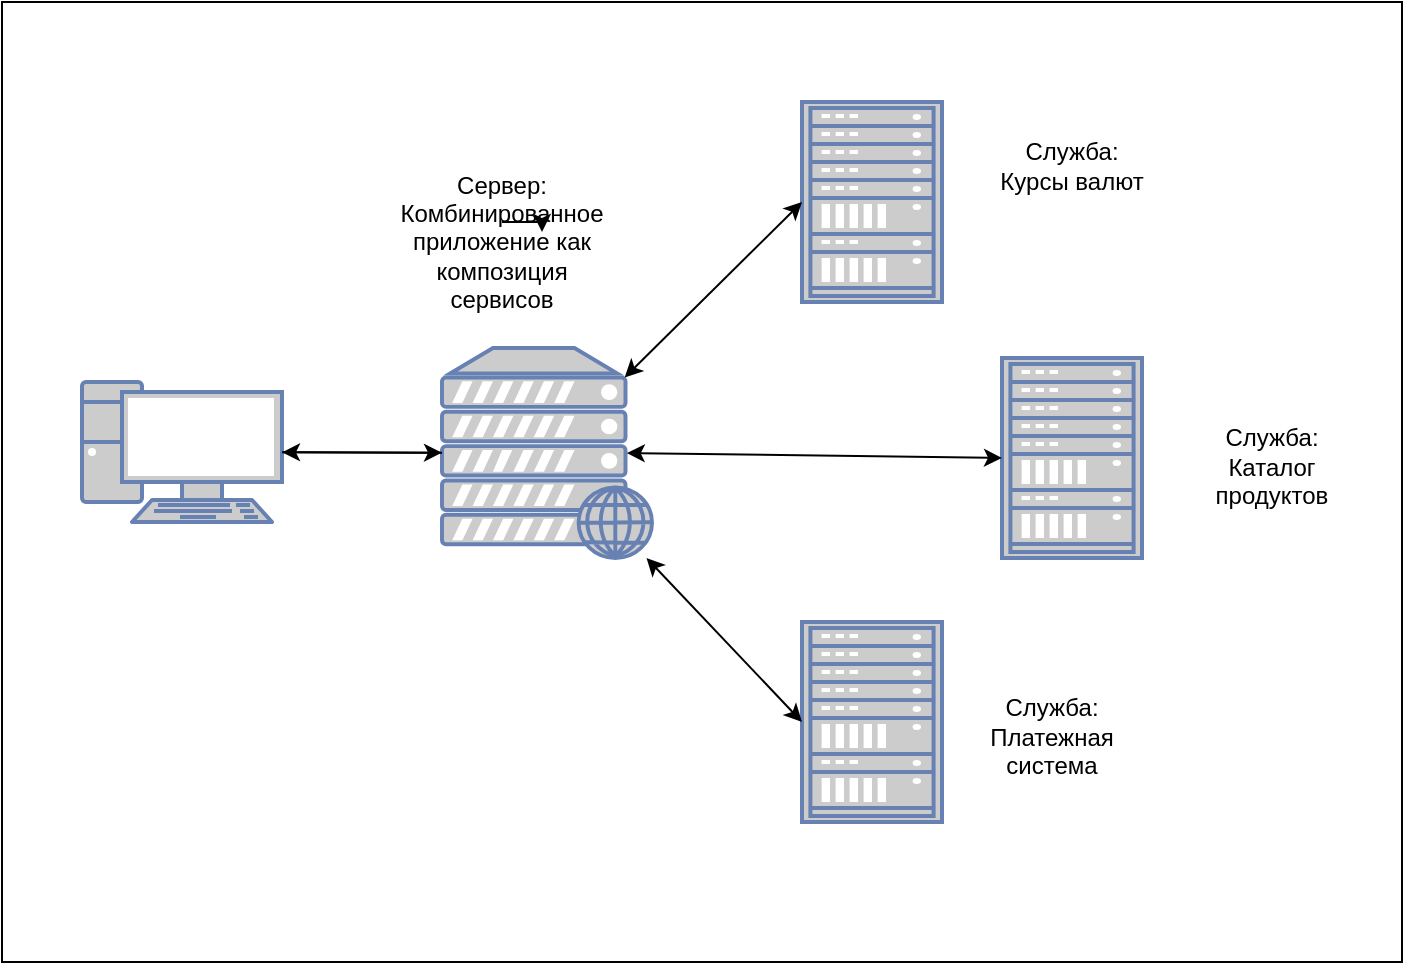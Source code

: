 <mxfile version="13.9.9" type="device"><diagram id="GY5aJV2cscLVcBSCmeGF" name="Страница 1"><mxGraphModel dx="1086" dy="806" grid="1" gridSize="10" guides="1" tooltips="1" connect="1" arrows="1" fold="1" page="1" pageScale="1" pageWidth="827" pageHeight="1169" math="0" shadow="0"><root><mxCell id="0"/><mxCell id="1" parent="0"/><mxCell id="6eEMYzEKXSI_jy82_p9G-1" value="" style="rounded=0;whiteSpace=wrap;html=1;" vertex="1" parent="1"><mxGeometry x="80" y="80" width="700" height="480" as="geometry"/></mxCell><mxCell id="6eEMYzEKXSI_jy82_p9G-2" value="" style="fontColor=#0066CC;verticalAlign=top;verticalLabelPosition=bottom;labelPosition=center;align=center;html=1;outlineConnect=0;fillColor=#CCCCCC;strokeColor=#6881B3;gradientColor=none;gradientDirection=north;strokeWidth=2;shape=mxgraph.networks.pc;" vertex="1" parent="1"><mxGeometry x="120" y="270" width="100" height="70" as="geometry"/></mxCell><mxCell id="6eEMYzEKXSI_jy82_p9G-3" value="" style="fontColor=#0066CC;verticalAlign=top;verticalLabelPosition=bottom;labelPosition=center;align=center;html=1;outlineConnect=0;fillColor=#CCCCCC;strokeColor=#6881B3;gradientColor=none;gradientDirection=north;strokeWidth=2;shape=mxgraph.networks.web_server;" vertex="1" parent="1"><mxGeometry x="300" y="253" width="105" height="105" as="geometry"/></mxCell><mxCell id="6eEMYzEKXSI_jy82_p9G-4" value="" style="fontColor=#0066CC;verticalAlign=top;verticalLabelPosition=bottom;labelPosition=center;align=center;html=1;outlineConnect=0;fillColor=#CCCCCC;strokeColor=#6881B3;gradientColor=none;gradientDirection=north;strokeWidth=2;shape=mxgraph.networks.rack;" vertex="1" parent="1"><mxGeometry x="480" y="130" width="70" height="100" as="geometry"/></mxCell><mxCell id="6eEMYzEKXSI_jy82_p9G-5" value="" style="fontColor=#0066CC;verticalAlign=top;verticalLabelPosition=bottom;labelPosition=center;align=center;html=1;outlineConnect=0;fillColor=#CCCCCC;strokeColor=#6881B3;gradientColor=none;gradientDirection=north;strokeWidth=2;shape=mxgraph.networks.rack;" vertex="1" parent="1"><mxGeometry x="580" y="258" width="70" height="100" as="geometry"/></mxCell><mxCell id="6eEMYzEKXSI_jy82_p9G-6" value="" style="fontColor=#0066CC;verticalAlign=top;verticalLabelPosition=bottom;labelPosition=center;align=center;html=1;outlineConnect=0;fillColor=#CCCCCC;strokeColor=#6881B3;gradientColor=none;gradientDirection=north;strokeWidth=2;shape=mxgraph.networks.rack;" vertex="1" parent="1"><mxGeometry x="480" y="390" width="70" height="100" as="geometry"/></mxCell><mxCell id="6eEMYzEKXSI_jy82_p9G-7" value="" style="endArrow=classic;html=1;" edge="1" parent="1" source="6eEMYzEKXSI_jy82_p9G-2" target="6eEMYzEKXSI_jy82_p9G-3"><mxGeometry width="50" height="50" relative="1" as="geometry"><mxPoint x="260" y="240" as="sourcePoint"/><mxPoint x="310" y="190" as="targetPoint"/></mxGeometry></mxCell><mxCell id="6eEMYzEKXSI_jy82_p9G-8" value="" style="endArrow=classic;html=1;" edge="1" parent="1" source="6eEMYzEKXSI_jy82_p9G-3" target="6eEMYzEKXSI_jy82_p9G-2"><mxGeometry width="50" height="50" relative="1" as="geometry"><mxPoint x="280" y="450" as="sourcePoint"/><mxPoint x="330" y="400" as="targetPoint"/></mxGeometry></mxCell><mxCell id="6eEMYzEKXSI_jy82_p9G-9" value="" style="endArrow=classic;startArrow=classic;html=1;exitX=0.87;exitY=0.14;exitDx=0;exitDy=0;exitPerimeter=0;entryX=0;entryY=0.5;entryDx=0;entryDy=0;entryPerimeter=0;" edge="1" parent="1" source="6eEMYzEKXSI_jy82_p9G-3" target="6eEMYzEKXSI_jy82_p9G-4"><mxGeometry width="50" height="50" relative="1" as="geometry"><mxPoint x="310" y="220" as="sourcePoint"/><mxPoint x="360" y="170" as="targetPoint"/></mxGeometry></mxCell><mxCell id="6eEMYzEKXSI_jy82_p9G-10" value="" style="endArrow=classic;startArrow=classic;html=1;entryX=0;entryY=0.5;entryDx=0;entryDy=0;entryPerimeter=0;" edge="1" parent="1" source="6eEMYzEKXSI_jy82_p9G-3" target="6eEMYzEKXSI_jy82_p9G-6"><mxGeometry width="50" height="50" relative="1" as="geometry"><mxPoint x="350" y="450" as="sourcePoint"/><mxPoint x="400" y="400" as="targetPoint"/></mxGeometry></mxCell><mxCell id="6eEMYzEKXSI_jy82_p9G-11" value="" style="endArrow=classic;startArrow=classic;html=1;exitX=0.88;exitY=0.5;exitDx=0;exitDy=0;exitPerimeter=0;entryX=0;entryY=0.5;entryDx=0;entryDy=0;entryPerimeter=0;" edge="1" parent="1" source="6eEMYzEKXSI_jy82_p9G-3" target="6eEMYzEKXSI_jy82_p9G-5"><mxGeometry width="50" height="50" relative="1" as="geometry"><mxPoint x="460" y="340" as="sourcePoint"/><mxPoint x="510" y="290" as="targetPoint"/></mxGeometry></mxCell><mxCell id="6eEMYzEKXSI_jy82_p9G-12" value="&lt;br&gt;Служба:&lt;br&gt;Курсы валют" style="text;html=1;strokeColor=none;fillColor=none;align=center;verticalAlign=middle;whiteSpace=wrap;rounded=0;" vertex="1" parent="1"><mxGeometry x="570" y="140" width="90" height="30" as="geometry"/></mxCell><mxCell id="6eEMYzEKXSI_jy82_p9G-13" value="&lt;br&gt;Служба:&lt;br&gt;Каталог продуктов" style="text;html=1;strokeColor=none;fillColor=none;align=center;verticalAlign=middle;whiteSpace=wrap;rounded=0;" vertex="1" parent="1"><mxGeometry x="670" y="290" width="90" height="30" as="geometry"/></mxCell><mxCell id="6eEMYzEKXSI_jy82_p9G-14" value="&lt;br&gt;Служба:&lt;br&gt;Платежная система" style="text;html=1;strokeColor=none;fillColor=none;align=center;verticalAlign=middle;whiteSpace=wrap;rounded=0;" vertex="1" parent="1"><mxGeometry x="560" y="425" width="90" height="30" as="geometry"/></mxCell><mxCell id="6eEMYzEKXSI_jy82_p9G-15" value="Сервер:&lt;br&gt;Комбинированное приложение как композиция сервисов" style="text;html=1;strokeColor=none;fillColor=none;align=center;verticalAlign=middle;whiteSpace=wrap;rounded=0;" vertex="1" parent="1"><mxGeometry x="310" y="190" width="40" height="20" as="geometry"/></mxCell><mxCell id="6eEMYzEKXSI_jy82_p9G-16" style="edgeStyle=orthogonalEdgeStyle;rounded=0;orthogonalLoop=1;jettySize=auto;html=1;exitX=0.5;exitY=0;exitDx=0;exitDy=0;entryX=1;entryY=0.25;entryDx=0;entryDy=0;" edge="1" parent="1" source="6eEMYzEKXSI_jy82_p9G-15" target="6eEMYzEKXSI_jy82_p9G-15"><mxGeometry relative="1" as="geometry"/></mxCell></root></mxGraphModel></diagram></mxfile>